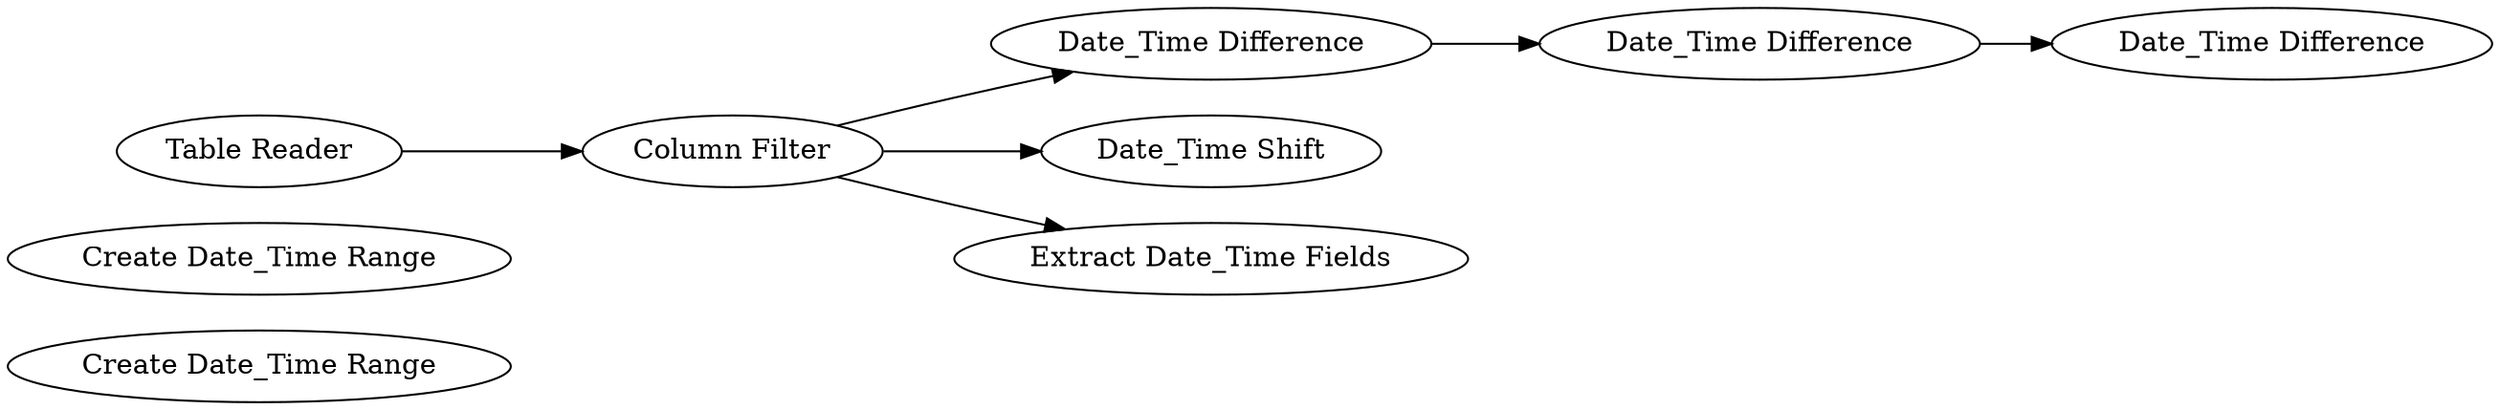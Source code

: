digraph {
	1 [label="Create Date_Time Range"]
	2 [label="Create Date_Time Range"]
	4 [label="Date_Time Difference"]
	5 [label="Column Filter"]
	6 [label="Date_Time Difference"]
	7 [label="Date_Time Difference"]
	8 [label="Date_Time Shift"]
	9 [label="Extract Date_Time Fields"]
	11 [label="Table Reader"]
	4 -> 6
	5 -> 4
	5 -> 9
	5 -> 8
	6 -> 7
	11 -> 5
	rankdir=LR
}
